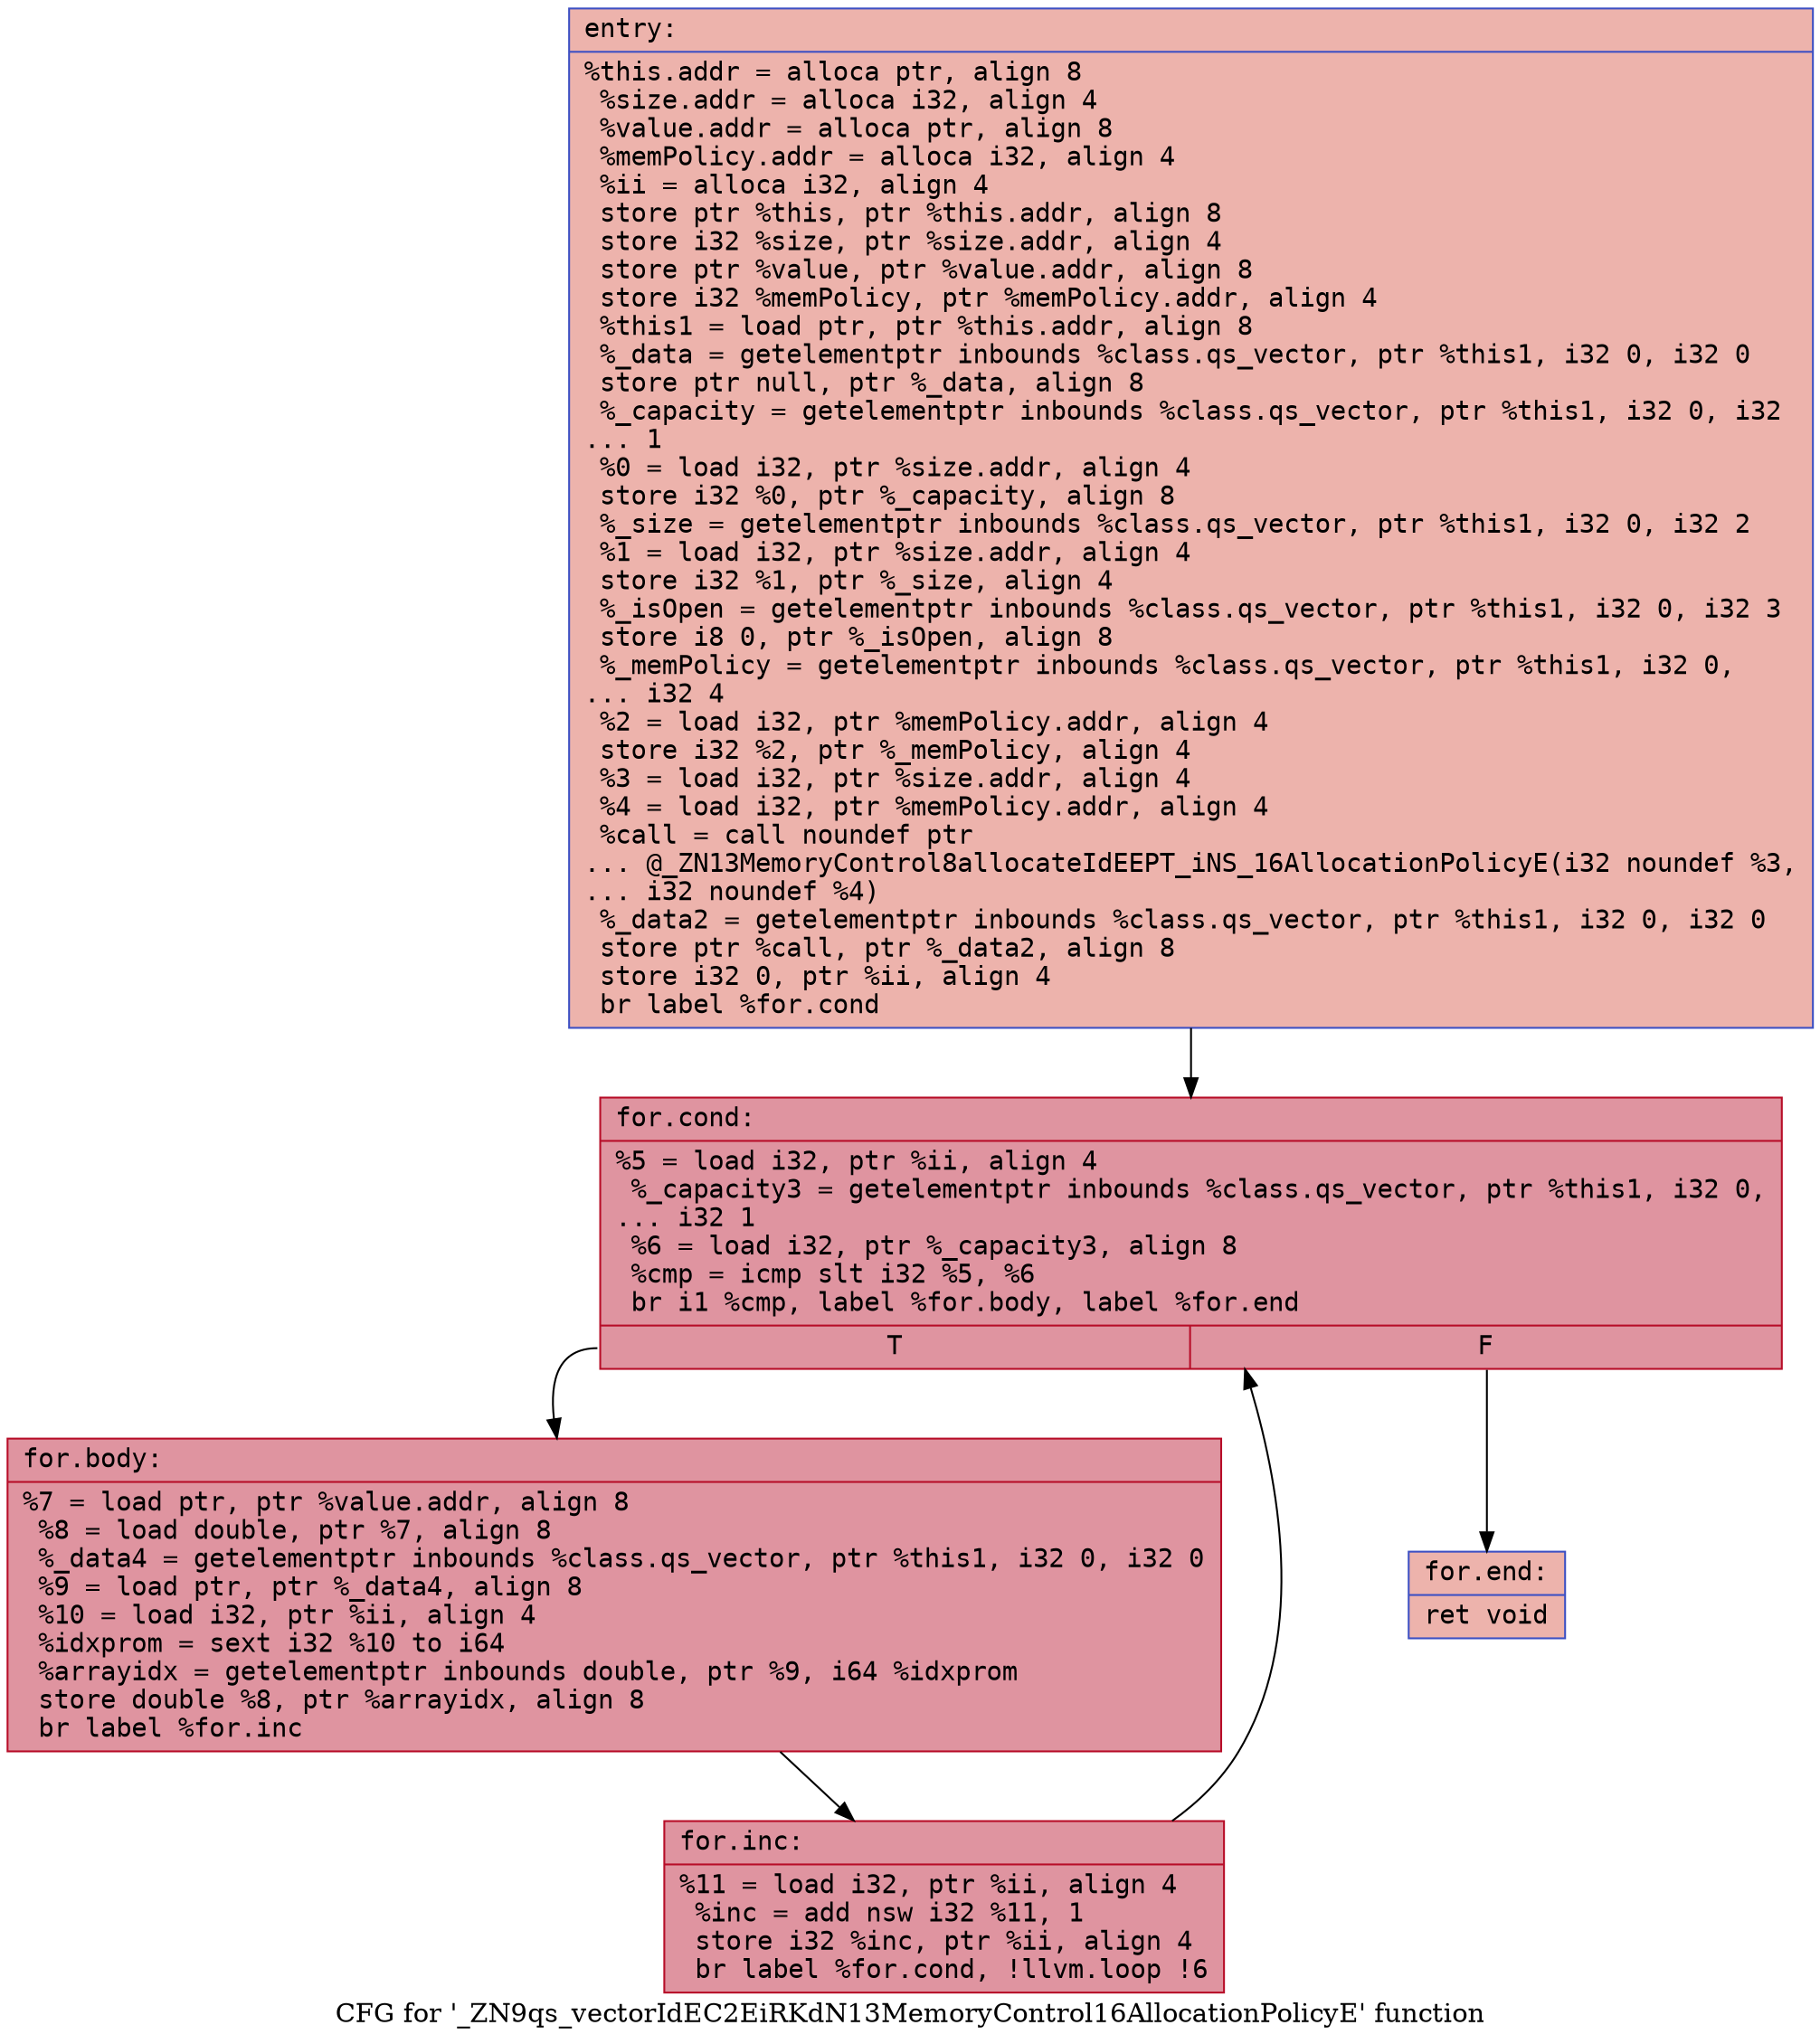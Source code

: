 digraph "CFG for '_ZN9qs_vectorIdEC2EiRKdN13MemoryControl16AllocationPolicyE' function" {
	label="CFG for '_ZN9qs_vectorIdEC2EiRKdN13MemoryControl16AllocationPolicyE' function";

	Node0x55cf633d0ff0 [shape=record,color="#3d50c3ff", style=filled, fillcolor="#d6524470" fontname="Courier",label="{entry:\l|  %this.addr = alloca ptr, align 8\l  %size.addr = alloca i32, align 4\l  %value.addr = alloca ptr, align 8\l  %memPolicy.addr = alloca i32, align 4\l  %ii = alloca i32, align 4\l  store ptr %this, ptr %this.addr, align 8\l  store i32 %size, ptr %size.addr, align 4\l  store ptr %value, ptr %value.addr, align 8\l  store i32 %memPolicy, ptr %memPolicy.addr, align 4\l  %this1 = load ptr, ptr %this.addr, align 8\l  %_data = getelementptr inbounds %class.qs_vector, ptr %this1, i32 0, i32 0\l  store ptr null, ptr %_data, align 8\l  %_capacity = getelementptr inbounds %class.qs_vector, ptr %this1, i32 0, i32\l... 1\l  %0 = load i32, ptr %size.addr, align 4\l  store i32 %0, ptr %_capacity, align 8\l  %_size = getelementptr inbounds %class.qs_vector, ptr %this1, i32 0, i32 2\l  %1 = load i32, ptr %size.addr, align 4\l  store i32 %1, ptr %_size, align 4\l  %_isOpen = getelementptr inbounds %class.qs_vector, ptr %this1, i32 0, i32 3\l  store i8 0, ptr %_isOpen, align 8\l  %_memPolicy = getelementptr inbounds %class.qs_vector, ptr %this1, i32 0,\l... i32 4\l  %2 = load i32, ptr %memPolicy.addr, align 4\l  store i32 %2, ptr %_memPolicy, align 4\l  %3 = load i32, ptr %size.addr, align 4\l  %4 = load i32, ptr %memPolicy.addr, align 4\l  %call = call noundef ptr\l... @_ZN13MemoryControl8allocateIdEEPT_iNS_16AllocationPolicyE(i32 noundef %3,\l... i32 noundef %4)\l  %_data2 = getelementptr inbounds %class.qs_vector, ptr %this1, i32 0, i32 0\l  store ptr %call, ptr %_data2, align 8\l  store i32 0, ptr %ii, align 4\l  br label %for.cond\l}"];
	Node0x55cf633d0ff0 -> Node0x55cf633d1060[tooltip="entry -> for.cond\nProbability 100.00%" ];
	Node0x55cf633d1060 [shape=record,color="#b70d28ff", style=filled, fillcolor="#b70d2870" fontname="Courier",label="{for.cond:\l|  %5 = load i32, ptr %ii, align 4\l  %_capacity3 = getelementptr inbounds %class.qs_vector, ptr %this1, i32 0,\l... i32 1\l  %6 = load i32, ptr %_capacity3, align 8\l  %cmp = icmp slt i32 %5, %6\l  br i1 %cmp, label %for.body, label %for.end\l|{<s0>T|<s1>F}}"];
	Node0x55cf633d1060:s0 -> Node0x55cf633d2d30[tooltip="for.cond -> for.body\nProbability 96.88%" ];
	Node0x55cf633d1060:s1 -> Node0x55cf633d2db0[tooltip="for.cond -> for.end\nProbability 3.12%" ];
	Node0x55cf633d2d30 [shape=record,color="#b70d28ff", style=filled, fillcolor="#b70d2870" fontname="Courier",label="{for.body:\l|  %7 = load ptr, ptr %value.addr, align 8\l  %8 = load double, ptr %7, align 8\l  %_data4 = getelementptr inbounds %class.qs_vector, ptr %this1, i32 0, i32 0\l  %9 = load ptr, ptr %_data4, align 8\l  %10 = load i32, ptr %ii, align 4\l  %idxprom = sext i32 %10 to i64\l  %arrayidx = getelementptr inbounds double, ptr %9, i64 %idxprom\l  store double %8, ptr %arrayidx, align 8\l  br label %for.inc\l}"];
	Node0x55cf633d2d30 -> Node0x55cf633d36d0[tooltip="for.body -> for.inc\nProbability 100.00%" ];
	Node0x55cf633d36d0 [shape=record,color="#b70d28ff", style=filled, fillcolor="#b70d2870" fontname="Courier",label="{for.inc:\l|  %11 = load i32, ptr %ii, align 4\l  %inc = add nsw i32 %11, 1\l  store i32 %inc, ptr %ii, align 4\l  br label %for.cond, !llvm.loop !6\l}"];
	Node0x55cf633d36d0 -> Node0x55cf633d1060[tooltip="for.inc -> for.cond\nProbability 100.00%" ];
	Node0x55cf633d2db0 [shape=record,color="#3d50c3ff", style=filled, fillcolor="#d6524470" fontname="Courier",label="{for.end:\l|  ret void\l}"];
}
